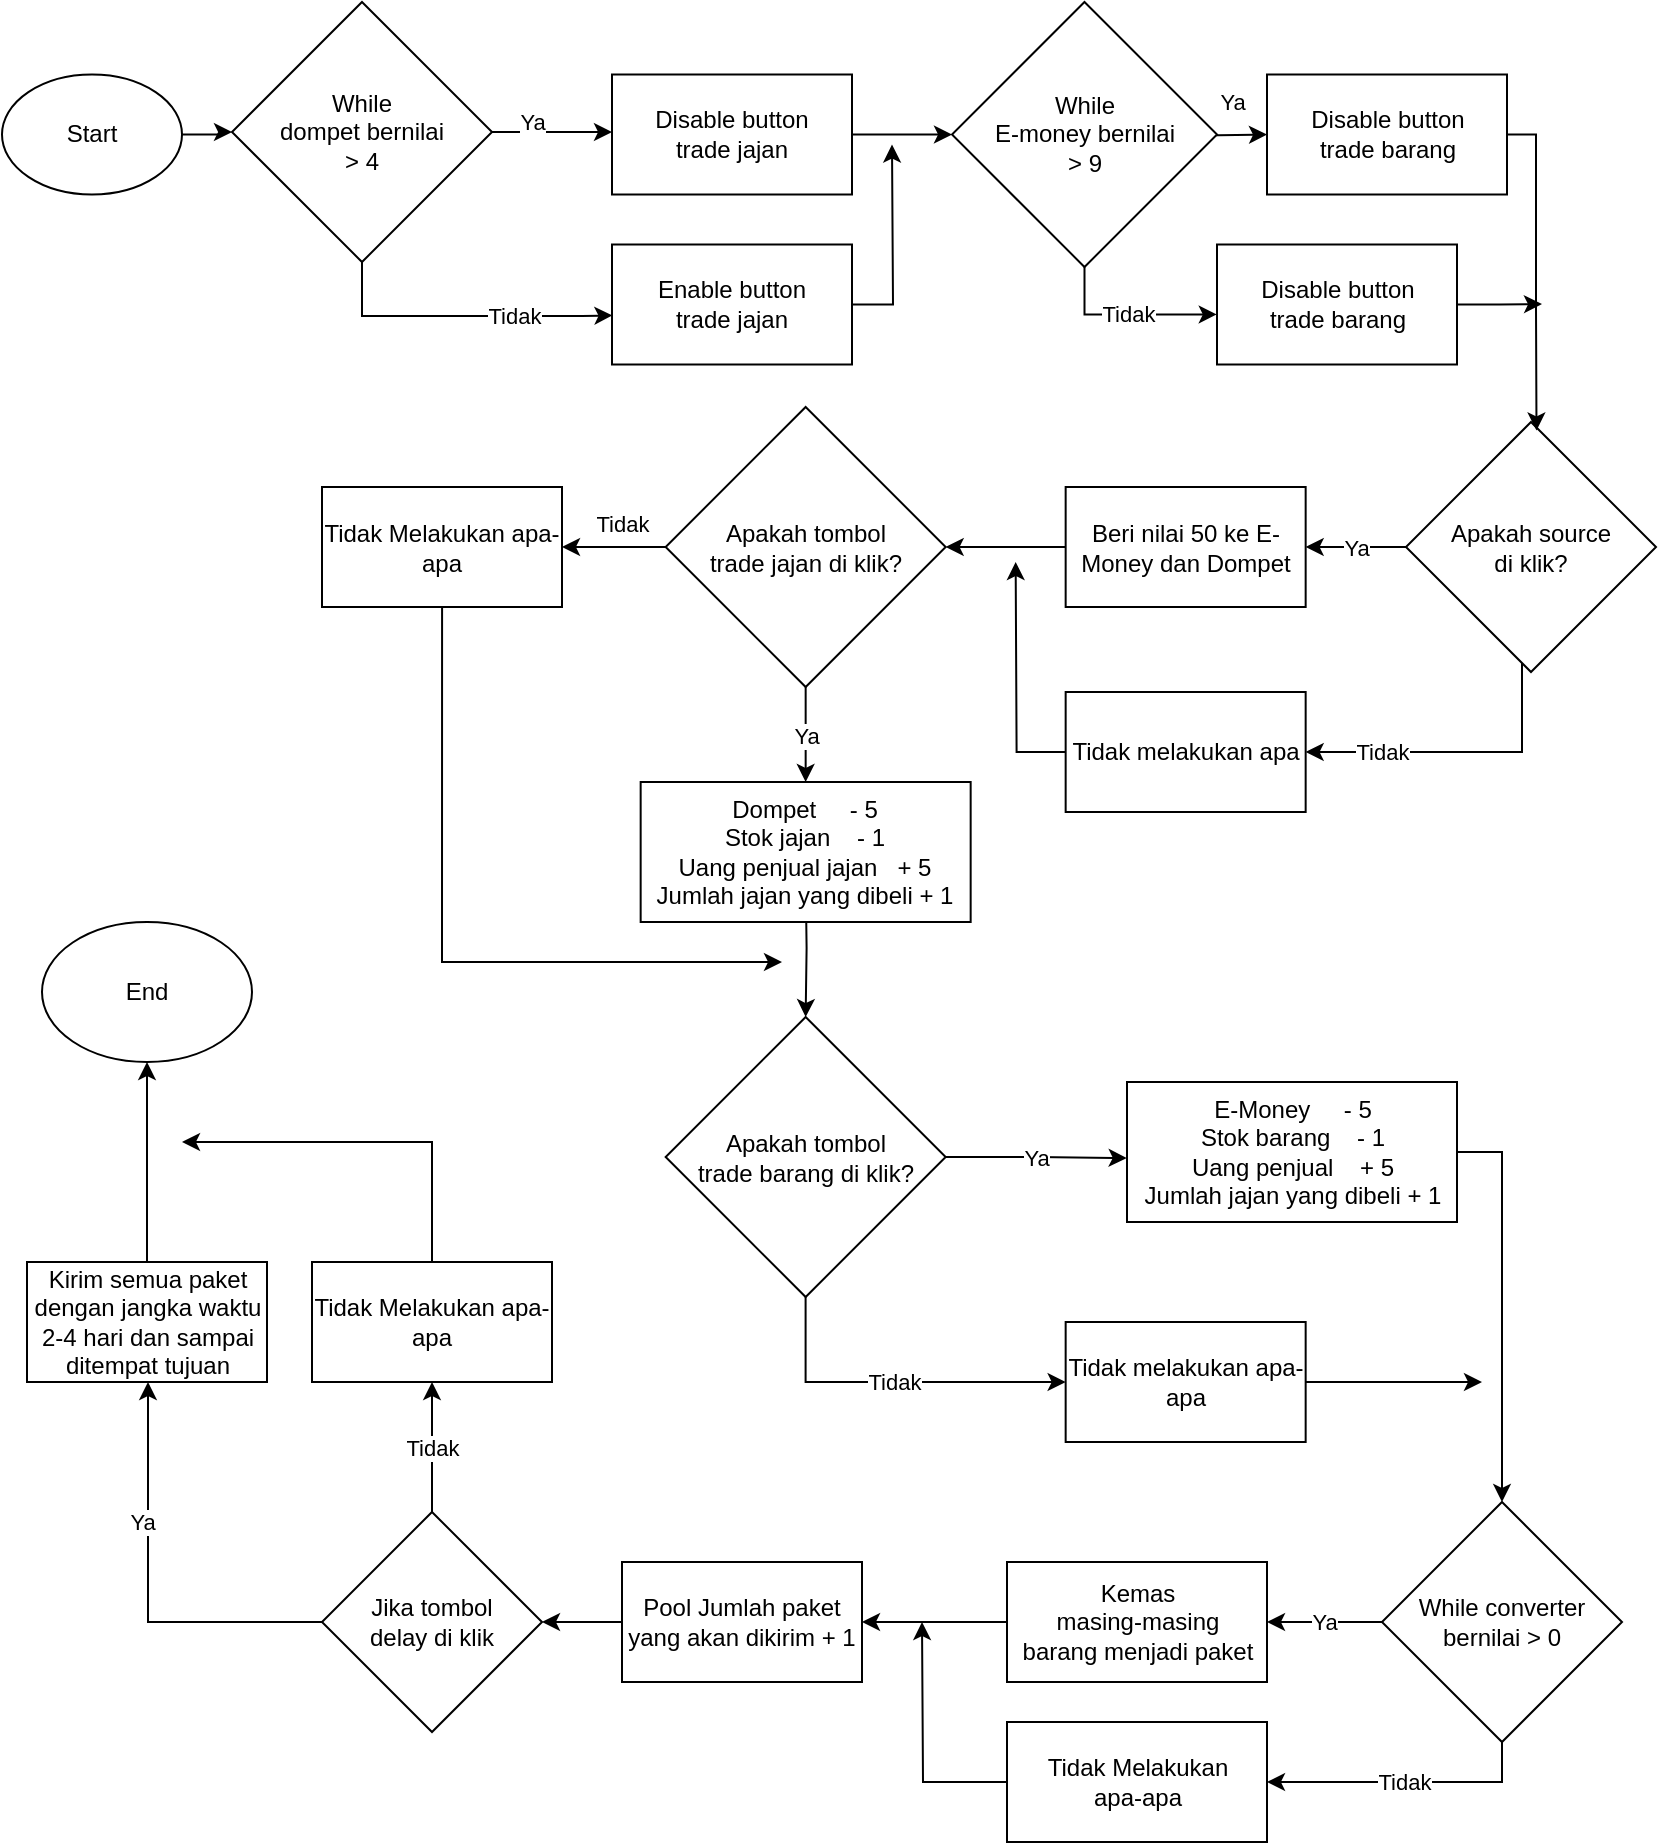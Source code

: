 <mxfile version="17.4.5" type="github">
  <diagram id="C5RBs43oDa-KdzZeNtuy" name="Page-1">
    <mxGraphModel dx="1422" dy="767" grid="1" gridSize="10" guides="1" tooltips="1" connect="1" arrows="1" fold="1" page="1" pageScale="1" pageWidth="827" pageHeight="1169" math="0" shadow="0">
      <root>
        <mxCell id="WIyWlLk6GJQsqaUBKTNV-0" />
        <mxCell id="WIyWlLk6GJQsqaUBKTNV-1" parent="WIyWlLk6GJQsqaUBKTNV-0" />
        <mxCell id="Z7cNQyEQPVKTYNyqZmgP-8" style="edgeStyle=orthogonalEdgeStyle;rounded=0;orthogonalLoop=1;jettySize=auto;html=1;entryX=1;entryY=0.5;entryDx=0;entryDy=0;" edge="1" parent="WIyWlLk6GJQsqaUBKTNV-1" source="Z7cNQyEQPVKTYNyqZmgP-0" target="Z7cNQyEQPVKTYNyqZmgP-10">
          <mxGeometry relative="1" as="geometry">
            <mxPoint x="764.94" y="410" as="targetPoint" />
            <Array as="points">
              <mxPoint x="760" y="385" />
            </Array>
          </mxGeometry>
        </mxCell>
        <mxCell id="Z7cNQyEQPVKTYNyqZmgP-34" value="Tidak" style="edgeLabel;html=1;align=center;verticalAlign=middle;resizable=0;points=[];" vertex="1" connectable="0" parent="Z7cNQyEQPVKTYNyqZmgP-8">
          <mxGeometry x="0.498" relative="1" as="geometry">
            <mxPoint as="offset" />
          </mxGeometry>
        </mxCell>
        <mxCell id="Z7cNQyEQPVKTYNyqZmgP-33" value="Ya" style="edgeStyle=orthogonalEdgeStyle;rounded=0;orthogonalLoop=1;jettySize=auto;html=1;entryX=1;entryY=0.5;entryDx=0;entryDy=0;" edge="1" parent="WIyWlLk6GJQsqaUBKTNV-1" source="Z7cNQyEQPVKTYNyqZmgP-0" target="Z7cNQyEQPVKTYNyqZmgP-11">
          <mxGeometry relative="1" as="geometry" />
        </mxCell>
        <mxCell id="Z7cNQyEQPVKTYNyqZmgP-0" value="Apakah source &lt;br&gt;di klik?" style="rhombus;whiteSpace=wrap;html=1;" vertex="1" parent="WIyWlLk6GJQsqaUBKTNV-1">
          <mxGeometry x="702" y="220" width="125" height="125" as="geometry" />
        </mxCell>
        <mxCell id="Z7cNQyEQPVKTYNyqZmgP-38" style="edgeStyle=orthogonalEdgeStyle;rounded=0;orthogonalLoop=1;jettySize=auto;html=1;entryX=0;entryY=0.5;entryDx=0;entryDy=0;" edge="1" parent="WIyWlLk6GJQsqaUBKTNV-1" source="Z7cNQyEQPVKTYNyqZmgP-4" target="Z7cNQyEQPVKTYNyqZmgP-12">
          <mxGeometry relative="1" as="geometry" />
        </mxCell>
        <mxCell id="Z7cNQyEQPVKTYNyqZmgP-4" value="Start" style="ellipse;whiteSpace=wrap;html=1;" vertex="1" parent="WIyWlLk6GJQsqaUBKTNV-1">
          <mxGeometry y="46.25" width="90" height="60" as="geometry" />
        </mxCell>
        <mxCell id="Z7cNQyEQPVKTYNyqZmgP-41" style="edgeStyle=orthogonalEdgeStyle;rounded=0;orthogonalLoop=1;jettySize=auto;html=1;" edge="1" parent="WIyWlLk6GJQsqaUBKTNV-1" source="Z7cNQyEQPVKTYNyqZmgP-10">
          <mxGeometry relative="1" as="geometry">
            <mxPoint x="506.83" y="290" as="targetPoint" />
          </mxGeometry>
        </mxCell>
        <mxCell id="Z7cNQyEQPVKTYNyqZmgP-10" value="Tidak melakukan apa" style="rounded=0;whiteSpace=wrap;html=1;" vertex="1" parent="WIyWlLk6GJQsqaUBKTNV-1">
          <mxGeometry x="531.83" y="355" width="120" height="60" as="geometry" />
        </mxCell>
        <mxCell id="Z7cNQyEQPVKTYNyqZmgP-40" style="edgeStyle=orthogonalEdgeStyle;rounded=0;orthogonalLoop=1;jettySize=auto;html=1;" edge="1" parent="WIyWlLk6GJQsqaUBKTNV-1" source="Z7cNQyEQPVKTYNyqZmgP-11" target="Z7cNQyEQPVKTYNyqZmgP-39">
          <mxGeometry relative="1" as="geometry" />
        </mxCell>
        <mxCell id="Z7cNQyEQPVKTYNyqZmgP-11" value="Beri nilai 50 ke E-Money dan Dompet" style="rounded=0;whiteSpace=wrap;html=1;" vertex="1" parent="WIyWlLk6GJQsqaUBKTNV-1">
          <mxGeometry x="531.83" y="252.5" width="120" height="60" as="geometry" />
        </mxCell>
        <mxCell id="Z7cNQyEQPVKTYNyqZmgP-14" value="Ya" style="edgeStyle=orthogonalEdgeStyle;rounded=0;orthogonalLoop=1;jettySize=auto;html=1;" edge="1" parent="WIyWlLk6GJQsqaUBKTNV-1" source="Z7cNQyEQPVKTYNyqZmgP-12" target="Z7cNQyEQPVKTYNyqZmgP-16">
          <mxGeometry x="-0.333" y="5" relative="1" as="geometry">
            <mxPoint x="325" y="75" as="targetPoint" />
            <Array as="points">
              <mxPoint x="285" y="75" />
              <mxPoint x="285" y="75" />
            </Array>
            <mxPoint as="offset" />
          </mxGeometry>
        </mxCell>
        <mxCell id="Z7cNQyEQPVKTYNyqZmgP-22" value="Tidak" style="edgeStyle=orthogonalEdgeStyle;rounded=0;orthogonalLoop=1;jettySize=auto;html=1;entryX=0.002;entryY=0.591;entryDx=0;entryDy=0;entryPerimeter=0;" edge="1" parent="WIyWlLk6GJQsqaUBKTNV-1" source="Z7cNQyEQPVKTYNyqZmgP-12" target="Z7cNQyEQPVKTYNyqZmgP-20">
          <mxGeometry x="0.348" relative="1" as="geometry">
            <Array as="points">
              <mxPoint x="180" y="167" />
              <mxPoint x="290" y="167" />
            </Array>
            <mxPoint as="offset" />
          </mxGeometry>
        </mxCell>
        <mxCell id="Z7cNQyEQPVKTYNyqZmgP-12" value="While&lt;br&gt;dompet bernilai &lt;br&gt;&amp;gt; 4" style="rhombus;whiteSpace=wrap;html=1;" vertex="1" parent="WIyWlLk6GJQsqaUBKTNV-1">
          <mxGeometry x="115" y="10" width="130" height="130" as="geometry" />
        </mxCell>
        <mxCell id="Z7cNQyEQPVKTYNyqZmgP-17" value="Ya" style="edgeStyle=orthogonalEdgeStyle;rounded=0;orthogonalLoop=1;jettySize=auto;html=1;entryX=0;entryY=0.5;entryDx=0;entryDy=0;" edge="1" parent="WIyWlLk6GJQsqaUBKTNV-1" target="Z7cNQyEQPVKTYNyqZmgP-25">
          <mxGeometry x="0.481" y="16" relative="1" as="geometry">
            <mxPoint x="642.5" y="76.25" as="targetPoint" />
            <mxPoint x="565" y="76.25" as="sourcePoint" />
            <mxPoint as="offset" />
          </mxGeometry>
        </mxCell>
        <mxCell id="Z7cNQyEQPVKTYNyqZmgP-28" value="Tidak" style="edgeStyle=orthogonalEdgeStyle;rounded=0;orthogonalLoop=1;jettySize=auto;html=1;entryX=-0.001;entryY=0.583;entryDx=0;entryDy=0;entryPerimeter=0;" edge="1" parent="WIyWlLk6GJQsqaUBKTNV-1" source="Z7cNQyEQPVKTYNyqZmgP-15" target="Z7cNQyEQPVKTYNyqZmgP-27">
          <mxGeometry relative="1" as="geometry">
            <Array as="points">
              <mxPoint x="541" y="166.25" />
            </Array>
          </mxGeometry>
        </mxCell>
        <mxCell id="Z7cNQyEQPVKTYNyqZmgP-15" value="While&lt;br&gt;E-money bernilai &lt;br&gt;&amp;gt; 9" style="rhombus;whiteSpace=wrap;html=1;" vertex="1" parent="WIyWlLk6GJQsqaUBKTNV-1">
          <mxGeometry x="475" y="10" width="132.5" height="132.5" as="geometry" />
        </mxCell>
        <mxCell id="Z7cNQyEQPVKTYNyqZmgP-23" style="edgeStyle=orthogonalEdgeStyle;rounded=0;orthogonalLoop=1;jettySize=auto;html=1;entryX=0;entryY=0.5;entryDx=0;entryDy=0;" edge="1" parent="WIyWlLk6GJQsqaUBKTNV-1" source="Z7cNQyEQPVKTYNyqZmgP-16" target="Z7cNQyEQPVKTYNyqZmgP-15">
          <mxGeometry relative="1" as="geometry" />
        </mxCell>
        <mxCell id="Z7cNQyEQPVKTYNyqZmgP-16" value="Disable button &lt;br&gt;trade jajan" style="rounded=0;whiteSpace=wrap;html=1;" vertex="1" parent="WIyWlLk6GJQsqaUBKTNV-1">
          <mxGeometry x="305" y="46.25" width="120" height="60" as="geometry" />
        </mxCell>
        <mxCell id="Z7cNQyEQPVKTYNyqZmgP-24" style="edgeStyle=orthogonalEdgeStyle;rounded=0;orthogonalLoop=1;jettySize=auto;html=1;" edge="1" parent="WIyWlLk6GJQsqaUBKTNV-1" source="Z7cNQyEQPVKTYNyqZmgP-20">
          <mxGeometry relative="1" as="geometry">
            <mxPoint x="445" y="81.25" as="targetPoint" />
          </mxGeometry>
        </mxCell>
        <mxCell id="Z7cNQyEQPVKTYNyqZmgP-20" value="Enable button&lt;br&gt;trade jajan" style="rounded=0;whiteSpace=wrap;html=1;" vertex="1" parent="WIyWlLk6GJQsqaUBKTNV-1">
          <mxGeometry x="305" y="131.25" width="120" height="60" as="geometry" />
        </mxCell>
        <mxCell id="Z7cNQyEQPVKTYNyqZmgP-35" style="edgeStyle=orthogonalEdgeStyle;rounded=0;orthogonalLoop=1;jettySize=auto;html=1;entryX=0.522;entryY=0.034;entryDx=0;entryDy=0;entryPerimeter=0;" edge="1" parent="WIyWlLk6GJQsqaUBKTNV-1" source="Z7cNQyEQPVKTYNyqZmgP-25" target="Z7cNQyEQPVKTYNyqZmgP-0">
          <mxGeometry relative="1" as="geometry">
            <Array as="points">
              <mxPoint x="767" y="76" />
              <mxPoint x="767" y="163" />
            </Array>
          </mxGeometry>
        </mxCell>
        <mxCell id="Z7cNQyEQPVKTYNyqZmgP-25" value="Disable button &lt;br&gt;trade barang" style="rounded=0;whiteSpace=wrap;html=1;" vertex="1" parent="WIyWlLk6GJQsqaUBKTNV-1">
          <mxGeometry x="632.5" y="46.25" width="120" height="60" as="geometry" />
        </mxCell>
        <mxCell id="Z7cNQyEQPVKTYNyqZmgP-36" style="edgeStyle=orthogonalEdgeStyle;rounded=0;orthogonalLoop=1;jettySize=auto;html=1;" edge="1" parent="WIyWlLk6GJQsqaUBKTNV-1" source="Z7cNQyEQPVKTYNyqZmgP-27">
          <mxGeometry relative="1" as="geometry">
            <mxPoint x="770" y="161" as="targetPoint" />
          </mxGeometry>
        </mxCell>
        <mxCell id="Z7cNQyEQPVKTYNyqZmgP-27" value="Disable button &lt;br&gt;trade barang" style="rounded=0;whiteSpace=wrap;html=1;" vertex="1" parent="WIyWlLk6GJQsqaUBKTNV-1">
          <mxGeometry x="607.5" y="131.25" width="120" height="60" as="geometry" />
        </mxCell>
        <mxCell id="Z7cNQyEQPVKTYNyqZmgP-42" value="Ya" style="edgeStyle=orthogonalEdgeStyle;rounded=0;orthogonalLoop=1;jettySize=auto;html=1;entryX=0.5;entryY=0;entryDx=0;entryDy=0;" edge="1" parent="WIyWlLk6GJQsqaUBKTNV-1" source="Z7cNQyEQPVKTYNyqZmgP-39" target="Z7cNQyEQPVKTYNyqZmgP-43">
          <mxGeometry relative="1" as="geometry">
            <mxPoint x="401.83" y="410" as="targetPoint" />
          </mxGeometry>
        </mxCell>
        <mxCell id="Z7cNQyEQPVKTYNyqZmgP-44" value="Tidak" style="edgeStyle=orthogonalEdgeStyle;rounded=0;orthogonalLoop=1;jettySize=auto;html=1;entryX=1;entryY=0.5;entryDx=0;entryDy=0;" edge="1" parent="WIyWlLk6GJQsqaUBKTNV-1" source="Z7cNQyEQPVKTYNyqZmgP-39" target="Z7cNQyEQPVKTYNyqZmgP-48">
          <mxGeometry x="-0.158" y="-13" relative="1" as="geometry">
            <mxPoint x="280" y="282.5" as="targetPoint" />
            <mxPoint y="1" as="offset" />
          </mxGeometry>
        </mxCell>
        <mxCell id="Z7cNQyEQPVKTYNyqZmgP-39" value="Apakah tombol &lt;br&gt;trade jajan di klik?" style="rhombus;whiteSpace=wrap;html=1;" vertex="1" parent="WIyWlLk6GJQsqaUBKTNV-1">
          <mxGeometry x="331.83" y="212.5" width="140" height="140" as="geometry" />
        </mxCell>
        <mxCell id="Z7cNQyEQPVKTYNyqZmgP-53" style="edgeStyle=orthogonalEdgeStyle;rounded=0;orthogonalLoop=1;jettySize=auto;html=1;entryX=0.5;entryY=0;entryDx=0;entryDy=0;" edge="1" parent="WIyWlLk6GJQsqaUBKTNV-1" target="Z7cNQyEQPVKTYNyqZmgP-52">
          <mxGeometry relative="1" as="geometry">
            <mxPoint x="401.83" y="447.5" as="sourcePoint" />
          </mxGeometry>
        </mxCell>
        <mxCell id="Z7cNQyEQPVKTYNyqZmgP-43" value="Dompet &lt;span style=&quot;white-space: pre&quot;&gt;	&lt;/span&gt;&lt;span style=&quot;white-space: pre&quot;&gt;	&lt;span style=&quot;white-space: pre&quot;&gt;	&lt;/span&gt;&lt;span style=&quot;white-space: pre&quot;&gt;	&lt;/span&gt;&lt;/span&gt;- 5&lt;br&gt;Stok jajan &lt;span style=&quot;white-space: pre&quot;&gt;	&lt;span style=&quot;white-space: pre&quot;&gt;	&lt;/span&gt;&lt;span style=&quot;white-space: pre&quot;&gt;	&lt;/span&gt;&lt;/span&gt;- 1&lt;br&gt;Uang penjual jajan &lt;span style=&quot;white-space: pre&quot;&gt;	&lt;/span&gt;&lt;span style=&quot;white-space: pre&quot;&gt;	&lt;/span&gt;+ 5&lt;br&gt;Jumlah jajan yang dibeli + 1" style="rounded=0;whiteSpace=wrap;html=1;" vertex="1" parent="WIyWlLk6GJQsqaUBKTNV-1">
          <mxGeometry x="319.33" y="400" width="165" height="70" as="geometry" />
        </mxCell>
        <mxCell id="Z7cNQyEQPVKTYNyqZmgP-54" style="edgeStyle=orthogonalEdgeStyle;rounded=0;orthogonalLoop=1;jettySize=auto;html=1;" edge="1" parent="WIyWlLk6GJQsqaUBKTNV-1">
          <mxGeometry relative="1" as="geometry">
            <mxPoint x="390" y="490" as="targetPoint" />
            <mxPoint x="220.043" y="290" as="sourcePoint" />
            <Array as="points">
              <mxPoint x="220" y="490" />
            </Array>
          </mxGeometry>
        </mxCell>
        <mxCell id="Z7cNQyEQPVKTYNyqZmgP-48" value="Tidak Melakukan apa-apa" style="rounded=0;whiteSpace=wrap;html=1;" vertex="1" parent="WIyWlLk6GJQsqaUBKTNV-1">
          <mxGeometry x="160" y="252.5" width="120" height="60" as="geometry" />
        </mxCell>
        <mxCell id="Z7cNQyEQPVKTYNyqZmgP-60" value="Ya" style="edgeStyle=orthogonalEdgeStyle;rounded=0;orthogonalLoop=1;jettySize=auto;html=1;entryX=-0.001;entryY=0.543;entryDx=0;entryDy=0;entryPerimeter=0;" edge="1" parent="WIyWlLk6GJQsqaUBKTNV-1" source="Z7cNQyEQPVKTYNyqZmgP-52" target="Z7cNQyEQPVKTYNyqZmgP-56">
          <mxGeometry relative="1" as="geometry" />
        </mxCell>
        <mxCell id="Z7cNQyEQPVKTYNyqZmgP-61" value="Tidak" style="edgeStyle=orthogonalEdgeStyle;rounded=0;orthogonalLoop=1;jettySize=auto;html=1;" edge="1" parent="WIyWlLk6GJQsqaUBKTNV-1" source="Z7cNQyEQPVKTYNyqZmgP-52" target="Z7cNQyEQPVKTYNyqZmgP-58">
          <mxGeometry relative="1" as="geometry">
            <Array as="points">
              <mxPoint x="402" y="700" />
            </Array>
          </mxGeometry>
        </mxCell>
        <mxCell id="Z7cNQyEQPVKTYNyqZmgP-52" value="Apakah tombol &lt;br&gt;trade barang di klik?" style="rhombus;whiteSpace=wrap;html=1;" vertex="1" parent="WIyWlLk6GJQsqaUBKTNV-1">
          <mxGeometry x="331.83" y="517.5" width="140" height="140" as="geometry" />
        </mxCell>
        <mxCell id="Z7cNQyEQPVKTYNyqZmgP-63" style="edgeStyle=orthogonalEdgeStyle;rounded=0;orthogonalLoop=1;jettySize=auto;html=1;entryX=0.5;entryY=0;entryDx=0;entryDy=0;" edge="1" parent="WIyWlLk6GJQsqaUBKTNV-1" source="Z7cNQyEQPVKTYNyqZmgP-56" target="Z7cNQyEQPVKTYNyqZmgP-62">
          <mxGeometry relative="1" as="geometry">
            <Array as="points">
              <mxPoint x="750" y="585" />
            </Array>
          </mxGeometry>
        </mxCell>
        <mxCell id="Z7cNQyEQPVKTYNyqZmgP-56" value="E-Money &lt;span style=&quot;white-space: pre&quot;&gt;	&lt;/span&gt;&lt;span style=&quot;white-space: pre&quot;&gt;	&lt;/span&gt;&lt;span style=&quot;white-space: pre&quot;&gt;	&lt;/span&gt;&lt;span style=&quot;white-space: pre&quot;&gt;	&lt;/span&gt;- 5&lt;br&gt;Stok barang &lt;span style=&quot;white-space: pre&quot;&gt;	&lt;/span&gt;&lt;span style=&quot;white-space: pre&quot;&gt;	&lt;/span&gt;&lt;span style=&quot;white-space: pre&quot;&gt;	&lt;/span&gt;- 1&lt;br&gt;Uang penjual &lt;span style=&quot;white-space: pre&quot;&gt;	&lt;/span&gt;&lt;span style=&quot;white-space: pre&quot;&gt;	&lt;/span&gt;&lt;span style=&quot;white-space: pre&quot;&gt;	&lt;/span&gt;+ 5&lt;br&gt;Jumlah jajan yang dibeli + 1" style="rounded=0;whiteSpace=wrap;html=1;" vertex="1" parent="WIyWlLk6GJQsqaUBKTNV-1">
          <mxGeometry x="562.5" y="550" width="165" height="70" as="geometry" />
        </mxCell>
        <mxCell id="Z7cNQyEQPVKTYNyqZmgP-64" style="edgeStyle=orthogonalEdgeStyle;rounded=0;orthogonalLoop=1;jettySize=auto;html=1;" edge="1" parent="WIyWlLk6GJQsqaUBKTNV-1" source="Z7cNQyEQPVKTYNyqZmgP-58">
          <mxGeometry relative="1" as="geometry">
            <mxPoint x="740" y="700" as="targetPoint" />
          </mxGeometry>
        </mxCell>
        <mxCell id="Z7cNQyEQPVKTYNyqZmgP-58" value="Tidak melakukan apa-apa" style="rounded=0;whiteSpace=wrap;html=1;" vertex="1" parent="WIyWlLk6GJQsqaUBKTNV-1">
          <mxGeometry x="531.83" y="670" width="120" height="60" as="geometry" />
        </mxCell>
        <mxCell id="Z7cNQyEQPVKTYNyqZmgP-65" value="Ya" style="edgeStyle=orthogonalEdgeStyle;rounded=0;orthogonalLoop=1;jettySize=auto;html=1;entryX=1;entryY=0.5;entryDx=0;entryDy=0;" edge="1" parent="WIyWlLk6GJQsqaUBKTNV-1" source="Z7cNQyEQPVKTYNyqZmgP-62" target="Z7cNQyEQPVKTYNyqZmgP-66">
          <mxGeometry relative="1" as="geometry">
            <mxPoint x="620" y="820" as="targetPoint" />
          </mxGeometry>
        </mxCell>
        <mxCell id="Z7cNQyEQPVKTYNyqZmgP-69" value="Tidak" style="edgeStyle=orthogonalEdgeStyle;rounded=0;orthogonalLoop=1;jettySize=auto;html=1;entryX=1;entryY=0.5;entryDx=0;entryDy=0;" edge="1" parent="WIyWlLk6GJQsqaUBKTNV-1" source="Z7cNQyEQPVKTYNyqZmgP-62" target="Z7cNQyEQPVKTYNyqZmgP-68">
          <mxGeometry relative="1" as="geometry">
            <Array as="points">
              <mxPoint x="750" y="900" />
            </Array>
          </mxGeometry>
        </mxCell>
        <mxCell id="Z7cNQyEQPVKTYNyqZmgP-62" value="While converter bernilai &amp;gt; 0" style="rhombus;whiteSpace=wrap;html=1;" vertex="1" parent="WIyWlLk6GJQsqaUBKTNV-1">
          <mxGeometry x="690" y="760" width="120" height="120" as="geometry" />
        </mxCell>
        <mxCell id="Z7cNQyEQPVKTYNyqZmgP-70" style="edgeStyle=orthogonalEdgeStyle;rounded=0;orthogonalLoop=1;jettySize=auto;html=1;" edge="1" parent="WIyWlLk6GJQsqaUBKTNV-1" source="Z7cNQyEQPVKTYNyqZmgP-66" target="Z7cNQyEQPVKTYNyqZmgP-71">
          <mxGeometry relative="1" as="geometry">
            <mxPoint x="440" y="820" as="targetPoint" />
          </mxGeometry>
        </mxCell>
        <mxCell id="Z7cNQyEQPVKTYNyqZmgP-66" value="Kemas &lt;br&gt;masing-masing &lt;br&gt;barang menjadi paket" style="rounded=0;whiteSpace=wrap;html=1;" vertex="1" parent="WIyWlLk6GJQsqaUBKTNV-1">
          <mxGeometry x="502.5" y="790" width="130" height="60" as="geometry" />
        </mxCell>
        <mxCell id="Z7cNQyEQPVKTYNyqZmgP-74" style="edgeStyle=orthogonalEdgeStyle;rounded=0;orthogonalLoop=1;jettySize=auto;html=1;" edge="1" parent="WIyWlLk6GJQsqaUBKTNV-1" source="Z7cNQyEQPVKTYNyqZmgP-68">
          <mxGeometry relative="1" as="geometry">
            <mxPoint x="460" y="820" as="targetPoint" />
          </mxGeometry>
        </mxCell>
        <mxCell id="Z7cNQyEQPVKTYNyqZmgP-68" value="Tidak Melakukan &lt;br&gt;apa-apa" style="rounded=0;whiteSpace=wrap;html=1;" vertex="1" parent="WIyWlLk6GJQsqaUBKTNV-1">
          <mxGeometry x="502.5" y="870" width="130" height="60" as="geometry" />
        </mxCell>
        <mxCell id="Z7cNQyEQPVKTYNyqZmgP-72" style="edgeStyle=orthogonalEdgeStyle;rounded=0;orthogonalLoop=1;jettySize=auto;html=1;" edge="1" parent="WIyWlLk6GJQsqaUBKTNV-1" source="Z7cNQyEQPVKTYNyqZmgP-71" target="Z7cNQyEQPVKTYNyqZmgP-73">
          <mxGeometry relative="1" as="geometry">
            <mxPoint x="240" y="820" as="targetPoint" />
          </mxGeometry>
        </mxCell>
        <mxCell id="Z7cNQyEQPVKTYNyqZmgP-71" value="Pool Jumlah paket yang akan dikirim + 1" style="rounded=0;whiteSpace=wrap;html=1;" vertex="1" parent="WIyWlLk6GJQsqaUBKTNV-1">
          <mxGeometry x="310" y="790" width="120" height="60" as="geometry" />
        </mxCell>
        <mxCell id="Z7cNQyEQPVKTYNyqZmgP-75" value="Ya" style="edgeStyle=orthogonalEdgeStyle;rounded=0;orthogonalLoop=1;jettySize=auto;html=1;" edge="1" parent="WIyWlLk6GJQsqaUBKTNV-1" source="Z7cNQyEQPVKTYNyqZmgP-73" target="Z7cNQyEQPVKTYNyqZmgP-76">
          <mxGeometry x="0.324" y="3" relative="1" as="geometry">
            <mxPoint x="70" y="720" as="targetPoint" />
            <Array as="points">
              <mxPoint x="73" y="820" />
            </Array>
            <mxPoint as="offset" />
          </mxGeometry>
        </mxCell>
        <mxCell id="Z7cNQyEQPVKTYNyqZmgP-81" value="Tidak" style="edgeStyle=orthogonalEdgeStyle;rounded=0;orthogonalLoop=1;jettySize=auto;html=1;" edge="1" parent="WIyWlLk6GJQsqaUBKTNV-1" source="Z7cNQyEQPVKTYNyqZmgP-73" target="Z7cNQyEQPVKTYNyqZmgP-82">
          <mxGeometry relative="1" as="geometry">
            <mxPoint x="205" y="720" as="targetPoint" />
          </mxGeometry>
        </mxCell>
        <mxCell id="Z7cNQyEQPVKTYNyqZmgP-73" value="Jika tombol &lt;br&gt;delay di klik" style="rhombus;whiteSpace=wrap;html=1;" vertex="1" parent="WIyWlLk6GJQsqaUBKTNV-1">
          <mxGeometry x="160" y="765" width="110" height="110" as="geometry" />
        </mxCell>
        <mxCell id="Z7cNQyEQPVKTYNyqZmgP-77" style="edgeStyle=orthogonalEdgeStyle;rounded=0;orthogonalLoop=1;jettySize=auto;html=1;entryX=0.5;entryY=1;entryDx=0;entryDy=0;" edge="1" parent="WIyWlLk6GJQsqaUBKTNV-1" source="Z7cNQyEQPVKTYNyqZmgP-76" target="Z7cNQyEQPVKTYNyqZmgP-79">
          <mxGeometry relative="1" as="geometry">
            <mxPoint x="80" y="620" as="targetPoint" />
          </mxGeometry>
        </mxCell>
        <mxCell id="Z7cNQyEQPVKTYNyqZmgP-76" value="Kirim semua paket dengan jangka waktu 2-4 hari dan sampai ditempat tujuan" style="rounded=0;whiteSpace=wrap;html=1;" vertex="1" parent="WIyWlLk6GJQsqaUBKTNV-1">
          <mxGeometry x="12.5" y="640" width="120" height="60" as="geometry" />
        </mxCell>
        <mxCell id="Z7cNQyEQPVKTYNyqZmgP-79" value="End" style="ellipse;whiteSpace=wrap;html=1;" vertex="1" parent="WIyWlLk6GJQsqaUBKTNV-1">
          <mxGeometry x="20" y="470" width="105" height="70" as="geometry" />
        </mxCell>
        <mxCell id="Z7cNQyEQPVKTYNyqZmgP-83" style="edgeStyle=orthogonalEdgeStyle;rounded=0;orthogonalLoop=1;jettySize=auto;html=1;" edge="1" parent="WIyWlLk6GJQsqaUBKTNV-1" source="Z7cNQyEQPVKTYNyqZmgP-82">
          <mxGeometry relative="1" as="geometry">
            <mxPoint x="90" y="580" as="targetPoint" />
            <Array as="points">
              <mxPoint x="215" y="580" />
            </Array>
          </mxGeometry>
        </mxCell>
        <mxCell id="Z7cNQyEQPVKTYNyqZmgP-82" value="Tidak Melakukan apa-apa" style="rounded=0;whiteSpace=wrap;html=1;" vertex="1" parent="WIyWlLk6GJQsqaUBKTNV-1">
          <mxGeometry x="155" y="640" width="120" height="60" as="geometry" />
        </mxCell>
      </root>
    </mxGraphModel>
  </diagram>
</mxfile>
